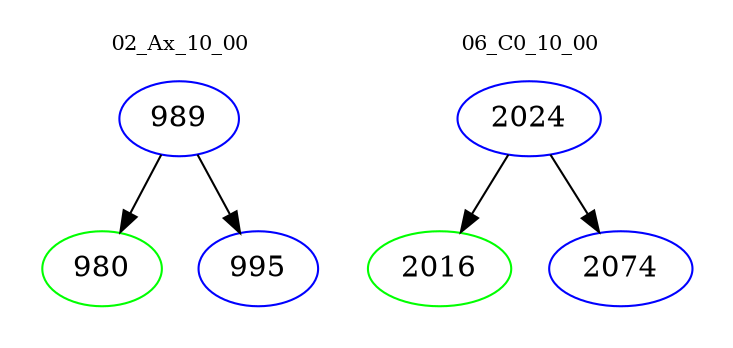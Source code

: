 digraph{
subgraph cluster_0 {
color = white
label = "02_Ax_10_00";
fontsize=10;
T0_989 [label="989", color="blue"]
T0_989 -> T0_980 [color="black"]
T0_980 [label="980", color="green"]
T0_989 -> T0_995 [color="black"]
T0_995 [label="995", color="blue"]
}
subgraph cluster_1 {
color = white
label = "06_C0_10_00";
fontsize=10;
T1_2024 [label="2024", color="blue"]
T1_2024 -> T1_2016 [color="black"]
T1_2016 [label="2016", color="green"]
T1_2024 -> T1_2074 [color="black"]
T1_2074 [label="2074", color="blue"]
}
}
